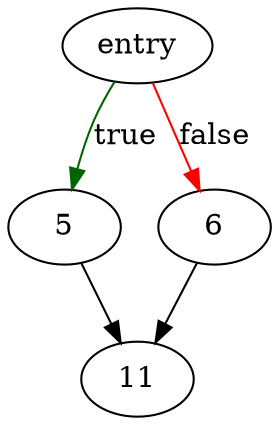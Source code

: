 digraph "sqlite3MallocAlarm" {
	// Node definitions.
	1 [label=entry];
	5;
	6;
	11;

	// Edge definitions.
	1 -> 5 [
		color=darkgreen
		label=true
	];
	1 -> 6 [
		color=red
		label=false
	];
	5 -> 11;
	6 -> 11;
}